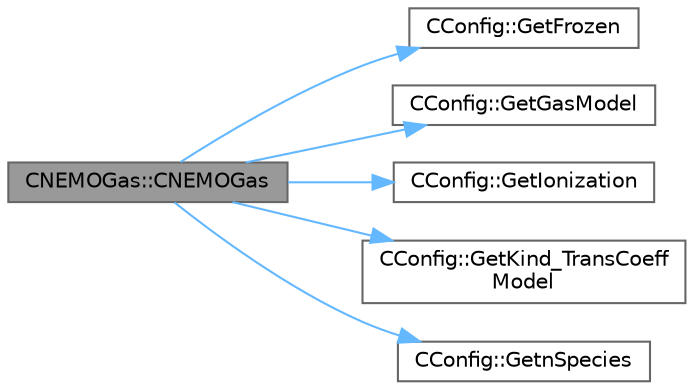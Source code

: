 digraph "CNEMOGas::CNEMOGas"
{
 // LATEX_PDF_SIZE
  bgcolor="transparent";
  edge [fontname=Helvetica,fontsize=10,labelfontname=Helvetica,labelfontsize=10];
  node [fontname=Helvetica,fontsize=10,shape=box,height=0.2,width=0.4];
  rankdir="LR";
  Node1 [id="Node000001",label="CNEMOGas::CNEMOGas",height=0.2,width=0.4,color="gray40", fillcolor="grey60", style="filled", fontcolor="black",tooltip="Constructor of the class."];
  Node1 -> Node2 [id="edge1_Node000001_Node000002",color="steelblue1",style="solid",tooltip=" "];
  Node2 [id="Node000002",label="CConfig::GetFrozen",height=0.2,width=0.4,color="grey40", fillcolor="white", style="filled",URL="$classCConfig.html#ae51b13c497b8a58b77a58b4a6317b19b",tooltip="Indicates whether the flow is frozen (chemistry deactivated)."];
  Node1 -> Node3 [id="edge2_Node000001_Node000003",color="steelblue1",style="solid",tooltip=" "];
  Node3 [id="Node000003",label="CConfig::GetGasModel",height=0.2,width=0.4,color="grey40", fillcolor="white", style="filled",URL="$classCConfig.html#abd8c7490bf5ef1193c6f89fb8047cf58",tooltip="Gas model that we are using."];
  Node1 -> Node4 [id="edge3_Node000001_Node000004",color="steelblue1",style="solid",tooltip=" "];
  Node4 [id="Node000004",label="CConfig::GetIonization",height=0.2,width=0.4,color="grey40", fillcolor="white", style="filled",URL="$classCConfig.html#a395841c47b4890ae5abae63b359ff0c6",tooltip="Indicates whether electron gas is present in the gas mixture."];
  Node1 -> Node5 [id="edge4_Node000001_Node000005",color="steelblue1",style="solid",tooltip=" "];
  Node5 [id="Node000005",label="CConfig::GetKind_TransCoeff\lModel",height=0.2,width=0.4,color="grey40", fillcolor="white", style="filled",URL="$classCConfig.html#a221600405ece499ee3e25ec6acbe859c",tooltip="Get the transport coefficient model."];
  Node1 -> Node6 [id="edge5_Node000001_Node000006",color="steelblue1",style="solid",tooltip=" "];
  Node6 [id="Node000006",label="CConfig::GetnSpecies",height=0.2,width=0.4,color="grey40", fillcolor="white", style="filled",URL="$classCConfig.html#acca4077dbb4f00718adc5e831b561927",tooltip="Provides the number of species present in the gas mixture."];
}
